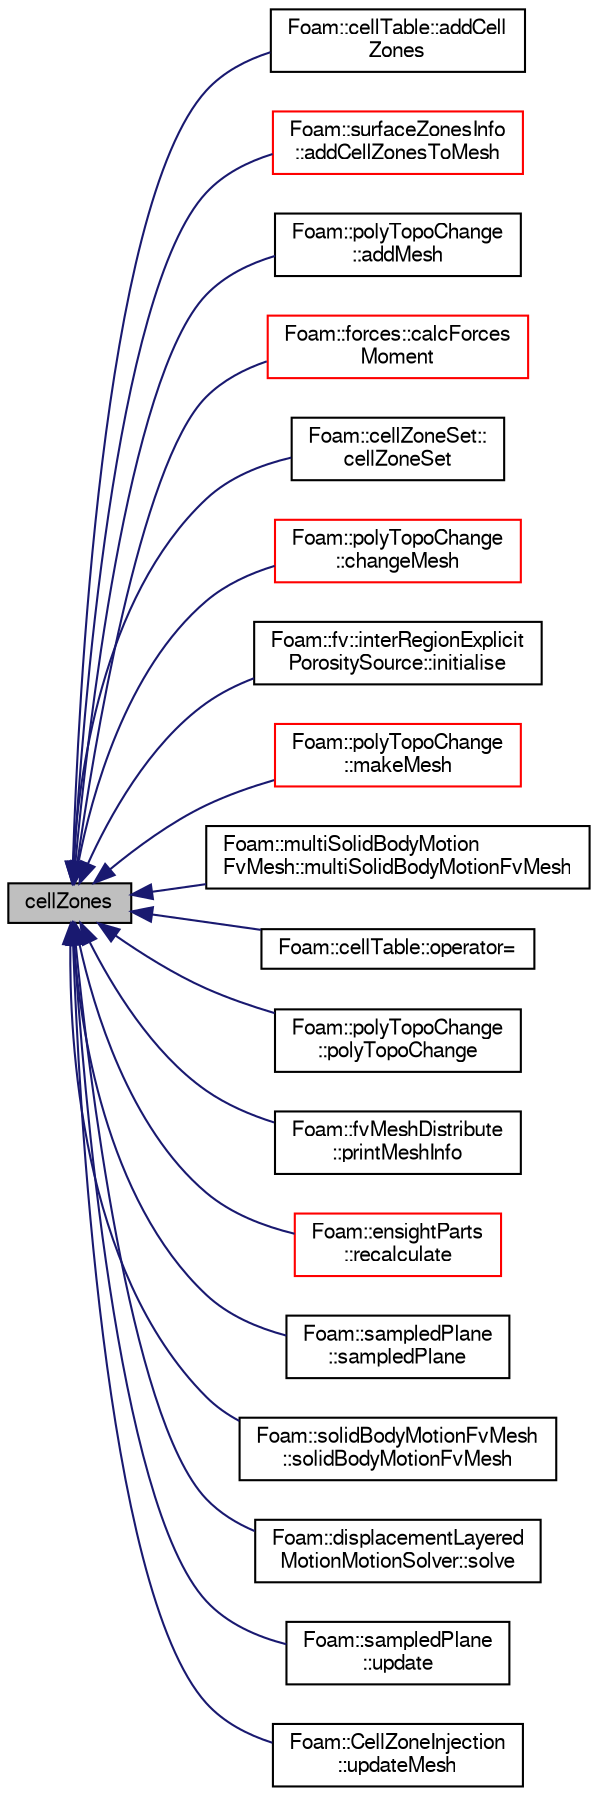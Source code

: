 digraph "cellZones"
{
  bgcolor="transparent";
  edge [fontname="FreeSans",fontsize="10",labelfontname="FreeSans",labelfontsize="10"];
  node [fontname="FreeSans",fontsize="10",shape=record];
  rankdir="LR";
  Node1 [label="cellZones",height=0.2,width=0.4,color="black", fillcolor="grey75", style="filled" fontcolor="black"];
  Node1 -> Node2 [dir="back",color="midnightblue",fontsize="10",style="solid",fontname="FreeSans"];
  Node2 [label="Foam::cellTable::addCell\lZones",height=0.2,width=0.4,color="black",URL="$a00225.html#a3e09b5787b5e4efb26cd459e05e4dafd",tooltip="Classify tableIds into cellZones according to the cellTable. "];
  Node1 -> Node3 [dir="back",color="midnightblue",fontsize="10",style="solid",fontname="FreeSans"];
  Node3 [label="Foam::surfaceZonesInfo\l::addCellZonesToMesh",height=0.2,width=0.4,color="red",URL="$a02432.html#aa53d4178cbd81300b311053db36e519d"];
  Node1 -> Node4 [dir="back",color="midnightblue",fontsize="10",style="solid",fontname="FreeSans"];
  Node4 [label="Foam::polyTopoChange\l::addMesh",height=0.2,width=0.4,color="black",URL="$a01881.html#a1f97630a2e6369203b99c1d1d1c3cff3",tooltip="Add all points/faces/cells of mesh. Additional offset for patch. "];
  Node1 -> Node5 [dir="back",color="midnightblue",fontsize="10",style="solid",fontname="FreeSans"];
  Node5 [label="Foam::forces::calcForces\lMoment",height=0.2,width=0.4,color="red",URL="$a00831.html#a71e93fd80e1ccacbf30c602b4ea11abc",tooltip="Calculate the forces and moments. "];
  Node1 -> Node6 [dir="back",color="midnightblue",fontsize="10",style="solid",fontname="FreeSans"];
  Node6 [label="Foam::cellZoneSet::\lcellZoneSet",height=0.2,width=0.4,color="black",URL="$a00234.html#a9a2cf8cf2aa415cad5f26b53bd662082",tooltip="Construct from objectRegistry and name. "];
  Node1 -> Node7 [dir="back",color="midnightblue",fontsize="10",style="solid",fontname="FreeSans"];
  Node7 [label="Foam::polyTopoChange\l::changeMesh",height=0.2,width=0.4,color="red",URL="$a01881.html#a1b105b13373ba9f1c7685f873b250cf2",tooltip="Inplace changes mesh without change of patches. "];
  Node1 -> Node8 [dir="back",color="midnightblue",fontsize="10",style="solid",fontname="FreeSans"];
  Node8 [label="Foam::fv::interRegionExplicit\lPorositySource::initialise",height=0.2,width=0.4,color="black",URL="$a01126.html#a18abf8b19283101238a77c9e6865b673",tooltip="Initialise. "];
  Node1 -> Node9 [dir="back",color="midnightblue",fontsize="10",style="solid",fontname="FreeSans"];
  Node9 [label="Foam::polyTopoChange\l::makeMesh",height=0.2,width=0.4,color="red",URL="$a01881.html#a53cd346c4116b75d2e9540d07c212149",tooltip="Create new mesh with old mesh patches. "];
  Node1 -> Node10 [dir="back",color="midnightblue",fontsize="10",style="solid",fontname="FreeSans"];
  Node10 [label="Foam::multiSolidBodyMotion\lFvMesh::multiSolidBodyMotionFvMesh",height=0.2,width=0.4,color="black",URL="$a01514.html#a51e921d3df17b3742d31ef77f0732942",tooltip="Construct from IOobject. "];
  Node1 -> Node11 [dir="back",color="midnightblue",fontsize="10",style="solid",fontname="FreeSans"];
  Node11 [label="Foam::cellTable::operator=",height=0.2,width=0.4,color="black",URL="$a00225.html#ac2838337150ab074428de8db53fea67f",tooltip="Assign from cellZones. "];
  Node1 -> Node12 [dir="back",color="midnightblue",fontsize="10",style="solid",fontname="FreeSans"];
  Node12 [label="Foam::polyTopoChange\l::polyTopoChange",height=0.2,width=0.4,color="black",URL="$a01881.html#a158efdaa4673bf44ac6748dde6a5cad6",tooltip="Construct from mesh. Adds all points/face/cells from mesh. "];
  Node1 -> Node13 [dir="back",color="midnightblue",fontsize="10",style="solid",fontname="FreeSans"];
  Node13 [label="Foam::fvMeshDistribute\l::printMeshInfo",height=0.2,width=0.4,color="black",URL="$a00853.html#a8a0700fdb9e32ce9809a663ad13ab01b",tooltip="Print some info on mesh. "];
  Node1 -> Node14 [dir="back",color="midnightblue",fontsize="10",style="solid",fontname="FreeSans"];
  Node14 [label="Foam::ensightParts\l::recalculate",height=0.2,width=0.4,color="red",URL="$a00628.html#a41a64bf59bc6026a69c4c6e1a89ba511",tooltip="Clear old information and construct anew from polyMesh. "];
  Node1 -> Node15 [dir="back",color="midnightblue",fontsize="10",style="solid",fontname="FreeSans"];
  Node15 [label="Foam::sampledPlane\l::sampledPlane",height=0.2,width=0.4,color="black",URL="$a02167.html#afc229ec50f245665a316d0d1b7550e68",tooltip="Construct from components. "];
  Node1 -> Node16 [dir="back",color="midnightblue",fontsize="10",style="solid",fontname="FreeSans"];
  Node16 [label="Foam::solidBodyMotionFvMesh\l::solidBodyMotionFvMesh",height=0.2,width=0.4,color="black",URL="$a02298.html#af7e61ff685d96a6e136432a028e3e50d",tooltip="Construct from IOobject. "];
  Node1 -> Node17 [dir="back",color="midnightblue",fontsize="10",style="solid",fontname="FreeSans"];
  Node17 [label="Foam::displacementLayered\lMotionMotionSolver::solve",height=0.2,width=0.4,color="black",URL="$a00530.html#af7d39f0eac0af0ed5785935ac72a1e7d",tooltip="Solve for motion. "];
  Node1 -> Node18 [dir="back",color="midnightblue",fontsize="10",style="solid",fontname="FreeSans"];
  Node18 [label="Foam::sampledPlane\l::update",height=0.2,width=0.4,color="black",URL="$a02167.html#aa2aac016e2bf7b5bd2b271786c2791aa",tooltip="Update the surface as required. "];
  Node1 -> Node19 [dir="back",color="midnightblue",fontsize="10",style="solid",fontname="FreeSans"];
  Node19 [label="Foam::CellZoneInjection\l::updateMesh",height=0.2,width=0.4,color="black",URL="$a00233.html#ae5693a309a936ac1040dd48c2881677f",tooltip="Set injector locations when mesh is updated. "];
}
